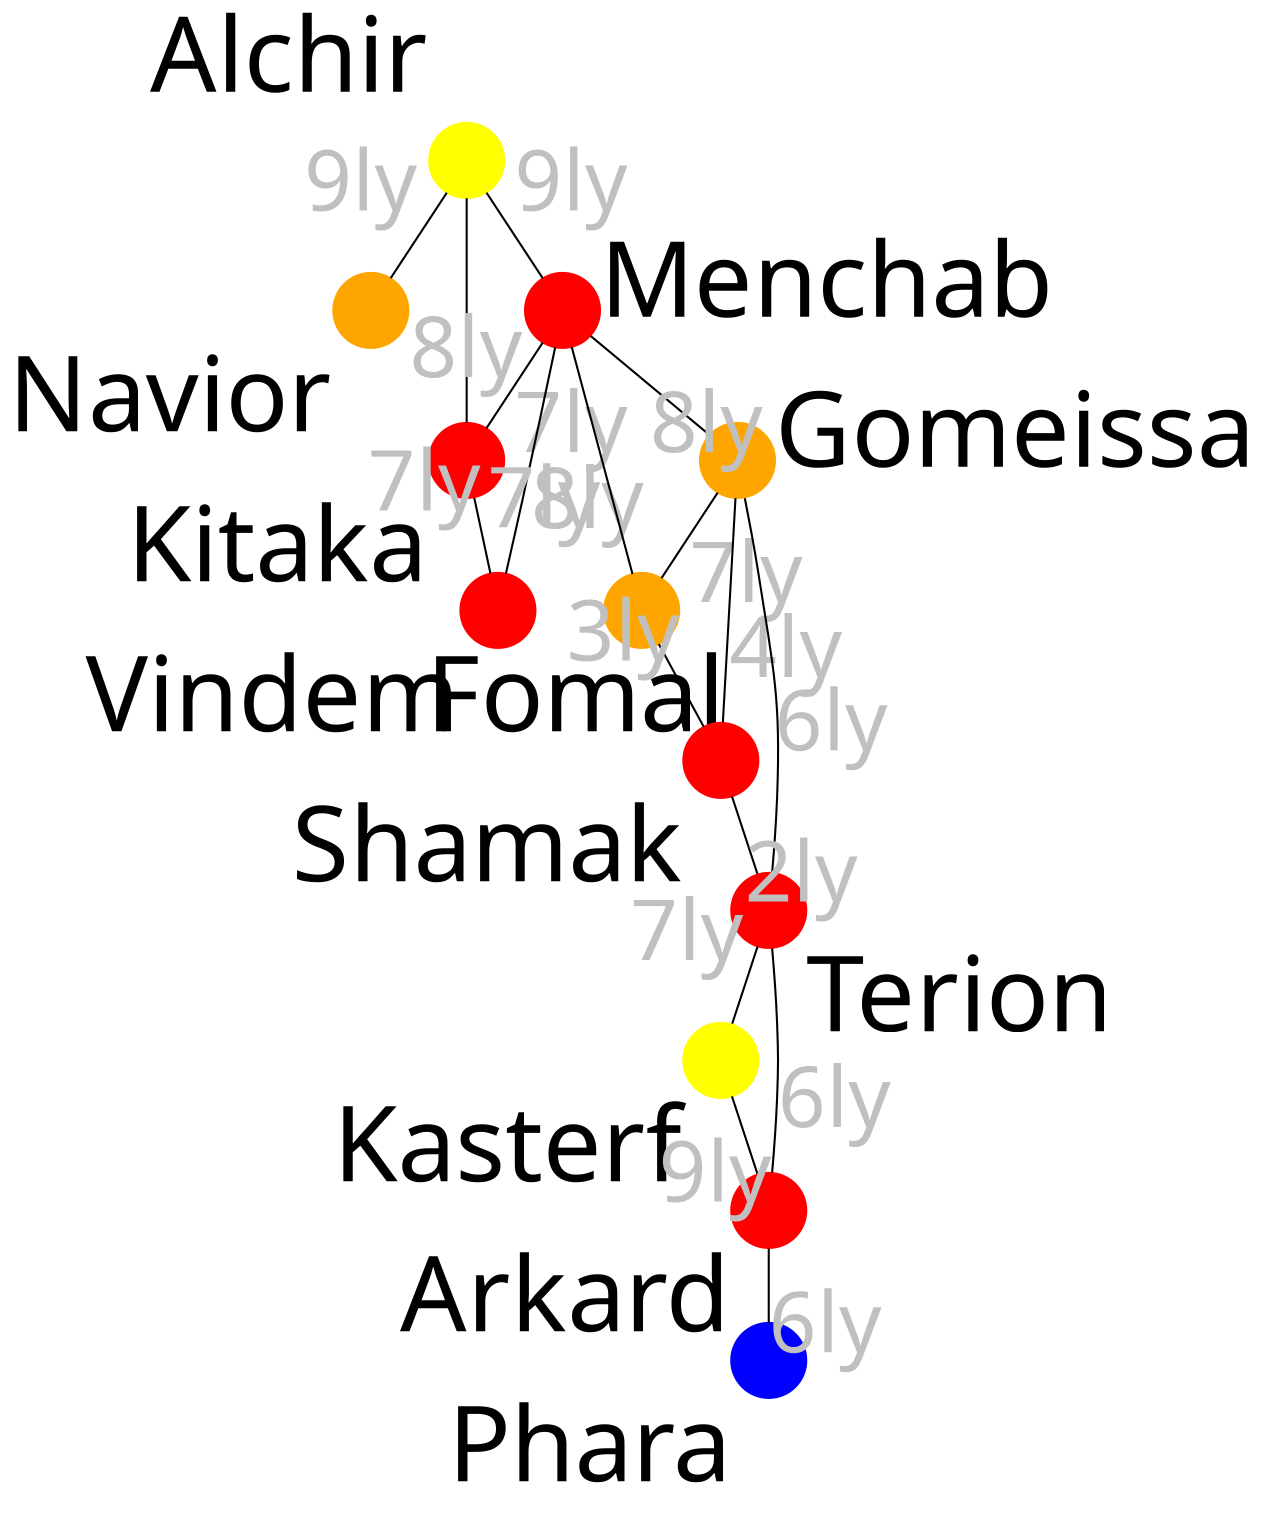 digraph G {
    edge[arrowhead=none, fontsize="40pt", fontname="sans-serif", fontcolor="grey"];
    node[shape=circle, fixedsize=1, width=0.5, label = "", fontsize="50pt", fontname="sans-serif", style=filled];
    a[color=yellow, xlabel = "Alchir"];
    b[color=orange, xlabel = "Navior"];  
    c[color=red, xlabel = "Menchab"];
    d[color=red, xlabel = "Kitaka"];
    e[color=red, xlabel = "Vindem"];
    f[color=orange, xlabel = "Gomeissa"];
    g[color=orange, xlabel = "Fomal"];
    h[color=red, xlabel = "Shamak"];
    i[color=red, xlabel = "Terion"];
    j[color=yellow, xlabel = "Kasterf"];
    l[color=red, xlabel = "Arkard"];
    m[color=blue, xlabel = "Phara"];
    
    a -> b [len = 9, xlabel="9ly"];
    a -> c [len = 9, xlabel="9ly"];
    a -> d [len = 8, xlabel="8ly"];
    c -> d [len = 7, xlabel="7ly"];
    d -> e [len = 7, xlabel="7ly"];
    c -> e [len = 8, xlabel="8ly"];
    c -> g [len = 7, xlabel="7ly"];
    c -> f [len = 8, xlabel="8ly"];
    f -> g [len = 7, xlabel="7ly"];
    f -> h [len = 4, xlabel="4ly"];
    g -> h [len = 3, xlabel="3ly"];
    f -> i [len = 6, xlabel="6ly"];
    h -> i [len = 2, xlabel="2ly"];
    i -> l [len = 6, xlabel="6ly"];
    i -> j [len = 7, xlabel="7ly"];
    j -> l [len = 9, xlabel="9ly"];
    l -> m [len = 6, xlabel="6ly"];
    
}